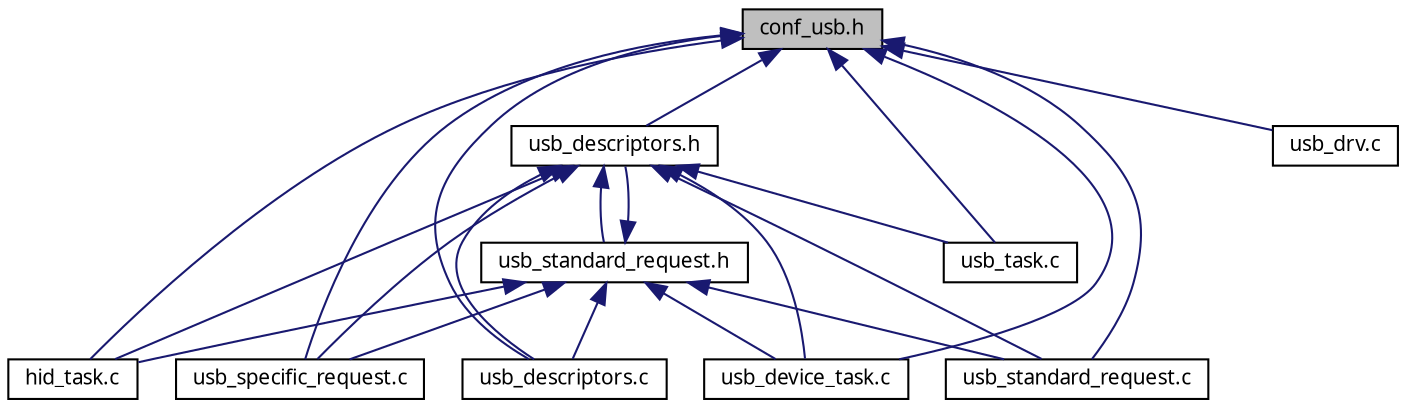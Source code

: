digraph G
{
  edge [fontname="FreeSans.ttf",fontsize=10,labelfontname="FreeSans.ttf",labelfontsize=10];
  node [fontname="FreeSans.ttf",fontsize=10,shape=record];
  Node1 [label="conf_usb.h",height=0.2,width=0.4,color="black", fillcolor="grey75", style="filled" fontcolor="black"];
  Node1 -> Node2 [dir=back,color="midnightblue",fontsize=10,style="solid",fontname="FreeSans.ttf"];
  Node2 [label="hid_task.c",height=0.2,width=0.4,color="black", fillcolor="white", style="filled",URL="$a00022.html"];
  Node1 -> Node3 [dir=back,color="midnightblue",fontsize=10,style="solid",fontname="FreeSans.ttf"];
  Node3 [label="usb_descriptors.h",height=0.2,width=0.4,color="black", fillcolor="white", style="filled",URL="$a00038.html"];
  Node3 -> Node2 [dir=back,color="midnightblue",fontsize=10,style="solid",fontname="FreeSans.ttf"];
  Node3 -> Node4 [dir=back,color="midnightblue",fontsize=10,style="solid",fontname="FreeSans.ttf"];
  Node4 [label="usb_descriptors.c",height=0.2,width=0.4,color="black", fillcolor="white", style="filled",URL="$a00037.html"];
  Node3 -> Node5 [dir=back,color="midnightblue",fontsize=10,style="solid",fontname="FreeSans.ttf"];
  Node5 [label="usb_specific_request.c",height=0.2,width=0.4,color="black", fillcolor="white", style="filled",URL="$a00045.html"];
  Node3 -> Node6 [dir=back,color="midnightblue",fontsize=10,style="solid",fontname="FreeSans.ttf"];
  Node6 [label="usb_device_task.c",height=0.2,width=0.4,color="black", fillcolor="white", style="filled",URL="$a00039.html"];
  Node3 -> Node7 [dir=back,color="midnightblue",fontsize=10,style="solid",fontname="FreeSans.ttf"];
  Node7 [label="usb_standard_request.c",height=0.2,width=0.4,color="black", fillcolor="white", style="filled",URL="$a00047.html"];
  Node3 -> Node8 [dir=back,color="midnightblue",fontsize=10,style="solid",fontname="FreeSans.ttf"];
  Node8 [label="usb_standard_request.h",height=0.2,width=0.4,color="black", fillcolor="white", style="filled",URL="$a00048.html"];
  Node8 -> Node3 [dir=back,color="midnightblue",fontsize=10,style="solid",fontname="FreeSans.ttf"];
  Node8 -> Node2 [dir=back,color="midnightblue",fontsize=10,style="solid",fontname="FreeSans.ttf"];
  Node8 -> Node4 [dir=back,color="midnightblue",fontsize=10,style="solid",fontname="FreeSans.ttf"];
  Node8 -> Node5 [dir=back,color="midnightblue",fontsize=10,style="solid",fontname="FreeSans.ttf"];
  Node8 -> Node6 [dir=back,color="midnightblue",fontsize=10,style="solid",fontname="FreeSans.ttf"];
  Node8 -> Node7 [dir=back,color="midnightblue",fontsize=10,style="solid",fontname="FreeSans.ttf"];
  Node3 -> Node9 [dir=back,color="midnightblue",fontsize=10,style="solid",fontname="FreeSans.ttf"];
  Node9 [label="usb_task.c",height=0.2,width=0.4,color="black", fillcolor="white", style="filled",URL="$a00049.html"];
  Node1 -> Node4 [dir=back,color="midnightblue",fontsize=10,style="solid",fontname="FreeSans.ttf"];
  Node1 -> Node5 [dir=back,color="midnightblue",fontsize=10,style="solid",fontname="FreeSans.ttf"];
  Node1 -> Node10 [dir=back,color="midnightblue",fontsize=10,style="solid",fontname="FreeSans.ttf"];
  Node10 [label="usb_drv.c",height=0.2,width=0.4,color="black", fillcolor="white", style="filled",URL="$a00041.html"];
  Node1 -> Node6 [dir=back,color="midnightblue",fontsize=10,style="solid",fontname="FreeSans.ttf"];
  Node1 -> Node7 [dir=back,color="midnightblue",fontsize=10,style="solid",fontname="FreeSans.ttf"];
  Node1 -> Node9 [dir=back,color="midnightblue",fontsize=10,style="solid",fontname="FreeSans.ttf"];
}
